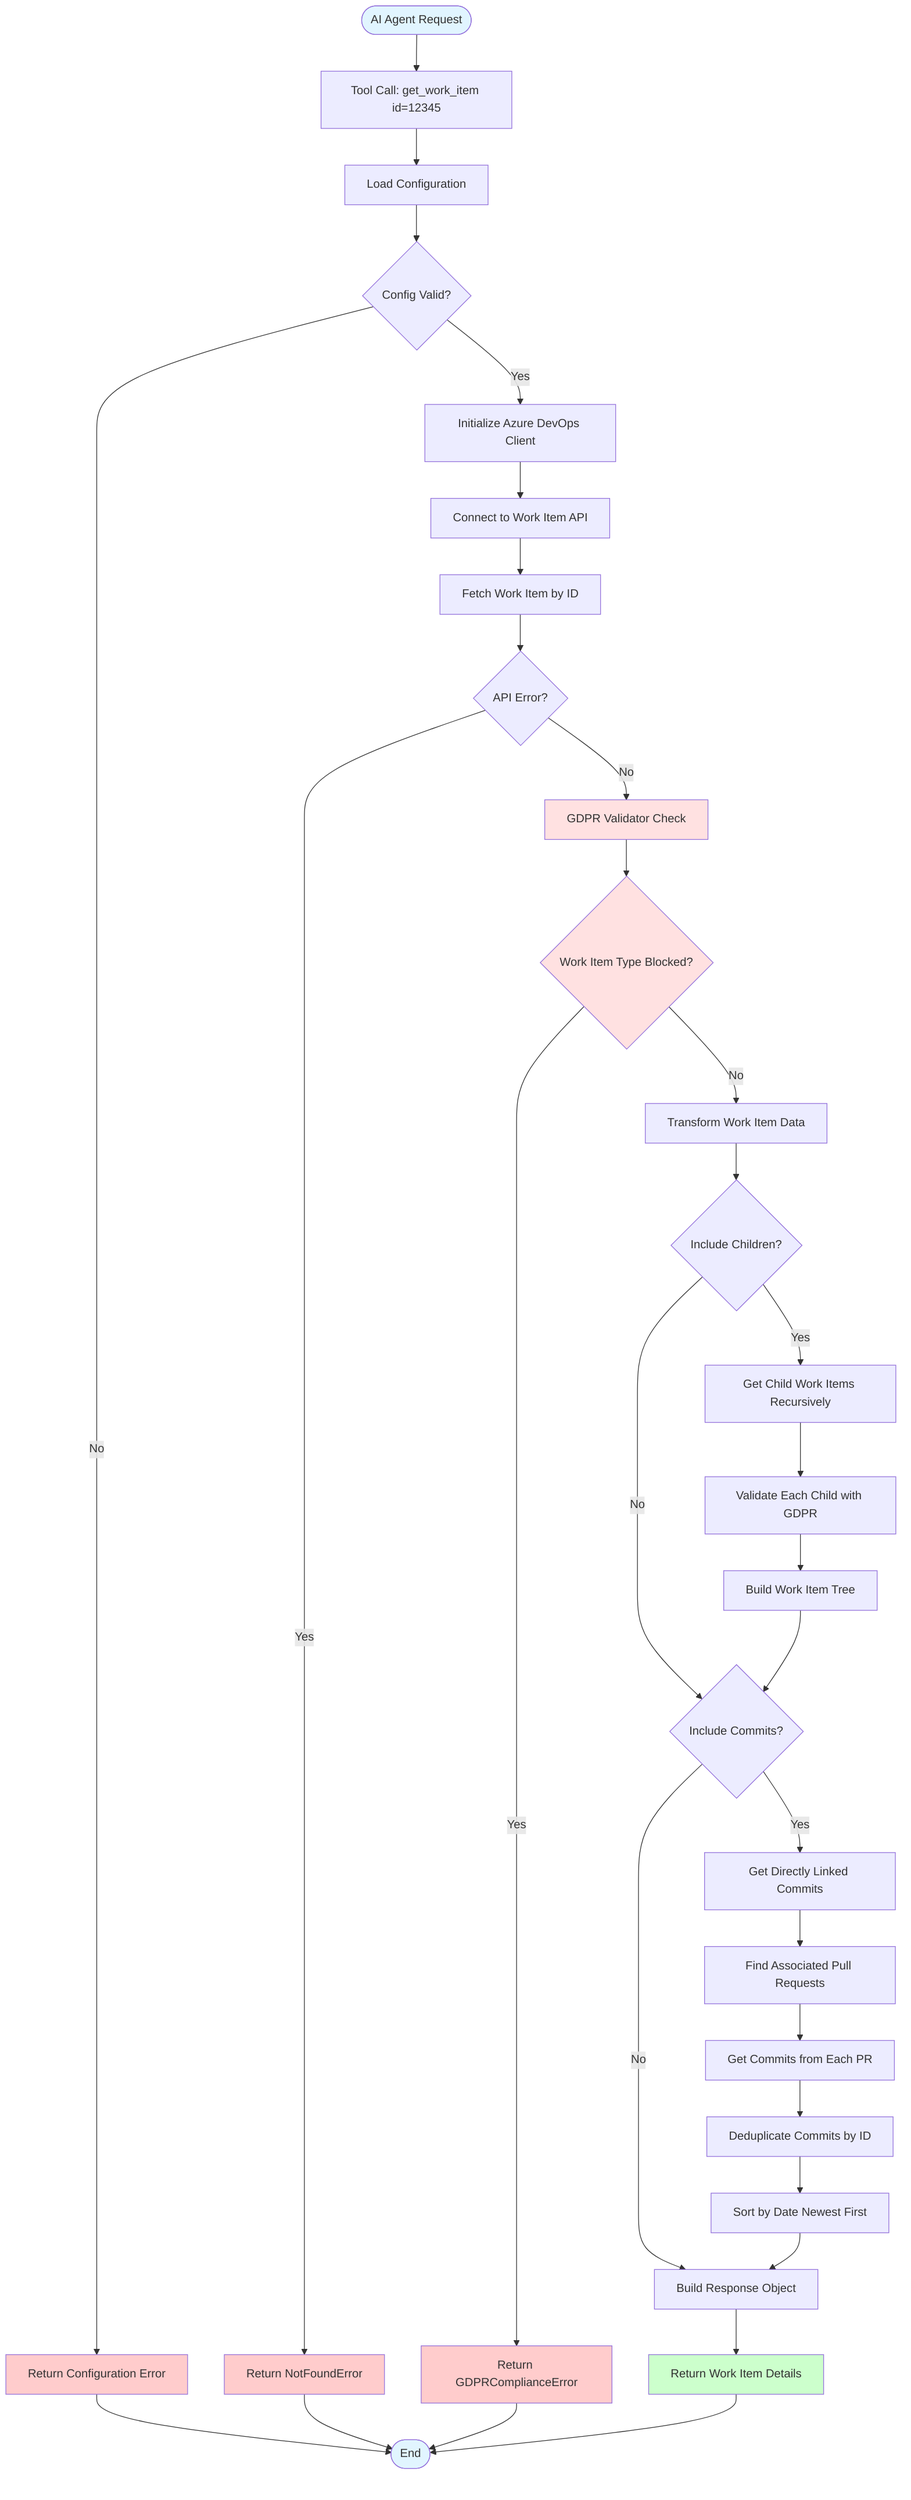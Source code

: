 flowchart TD
    Start([AI Agent Request]) --> Input[Tool Call: get_work_item id=12345]

    Input --> LoadConfig[Load Configuration]
    LoadConfig --> ValidateConfig{Config Valid?}
    ValidateConfig -->|No| ConfigError[Return Configuration Error]
    ValidateConfig -->|Yes| InitClient[Initialize Azure DevOps Client]

    InitClient --> ConnectAPI[Connect to Work Item API]
    ConnectAPI --> FetchWI[Fetch Work Item by ID]

    FetchWI --> APIError{API Error?}
    APIError -->|Yes| ReturnError[Return NotFoundError]
    APIError -->|No| GDPRCheck[GDPR Validator Check]

    GDPRCheck --> IsBlocked{Work Item Type Blocked?}
    IsBlocked -->|Yes| GDPRError[Return GDPRComplianceError]
    IsBlocked -->|No| Transform[Transform Work Item Data]

    Transform --> NeedChildren{Include Children?}
    NeedChildren -->|Yes| FetchChildren[Get Child Work Items Recursively]
    NeedChildren -->|No| NeedCommits{Include Commits?}

    FetchChildren --> ValidateChildren[Validate Each Child with GDPR]
    ValidateChildren --> BuildTree[Build Work Item Tree]
    BuildTree --> NeedCommits

    NeedCommits -->|Yes| GetDirectCommits[Get Directly Linked Commits]
    NeedCommits -->|No| BuildResponse[Build Response Object]

    GetDirectCommits --> GetPRs[Find Associated Pull Requests]
    GetPRs --> GetPRCommits[Get Commits from Each PR]
    GetPRCommits --> Dedupe[Deduplicate Commits by ID]
    Dedupe --> SortCommits[Sort by Date Newest First]
    SortCommits --> BuildResponse

    BuildResponse --> ReturnSuccess[Return Work Item Details]

    ConfigError --> End([End])
    ReturnError --> End
    GDPRError --> End
    ReturnSuccess --> End

    style Start fill:#e1f5ff
    style End fill:#e1f5ff
    style GDPRCheck fill:#ffe1e1
    style IsBlocked fill:#ffe1e1
    style GDPRError fill:#ffcccc
    style ReturnSuccess fill:#ccffcc
    style ConfigError fill:#ffcccc
    style ReturnError fill:#ffcccc